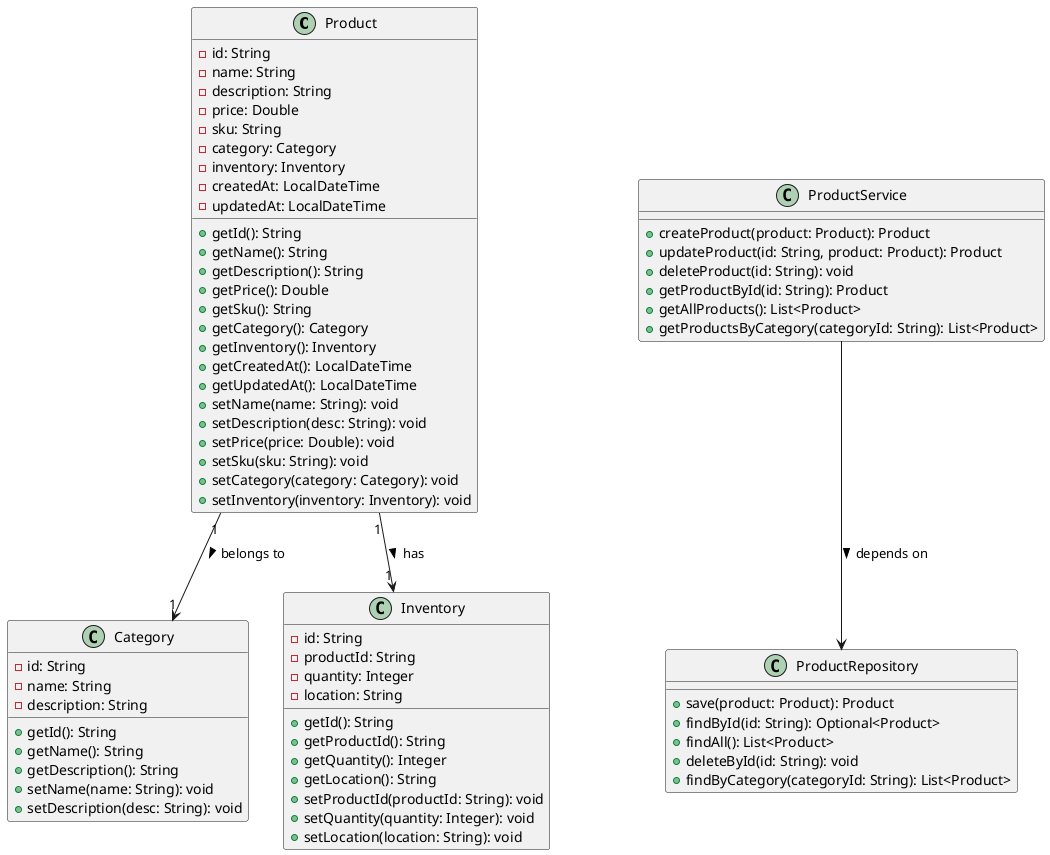 @startuml
' Define classes
class Product {
  - id: String
  - name: String
  - description: String
  - price: Double
  - sku: String
  - category: Category
  - inventory: Inventory
  - createdAt: LocalDateTime
  - updatedAt: LocalDateTime
  + getId(): String
  + getName(): String
  + getDescription(): String
  + getPrice(): Double
  + getSku(): String
  + getCategory(): Category
  + getInventory(): Inventory
  + getCreatedAt(): LocalDateTime
  + getUpdatedAt(): LocalDateTime
  + setName(name: String): void
  + setDescription(desc: String): void
  + setPrice(price: Double): void
  + setSku(sku: String): void
  + setCategory(category: Category): void
  + setInventory(inventory: Inventory): void
}

class Category {
  - id: String
  - name: String
  - description: String
  + getId(): String
  + getName(): String
  + getDescription(): String
  + setName(name: String): void
  + setDescription(desc: String): void
}

class Inventory {
  - id: String
  - productId: String
  - quantity: Integer
  - location: String
  + getId(): String
  + getProductId(): String
  + getQuantity(): Integer
  + getLocation(): String
  + setProductId(productId: String): void
  + setQuantity(quantity: Integer): void
  + setLocation(location: String): void
}

class ProductService {
  + createProduct(product: Product): Product
  + updateProduct(id: String, product: Product): Product
  + deleteProduct(id: String): void
  + getProductById(id: String): Product
  + getAllProducts(): List<Product>
  + getProductsByCategory(categoryId: String): List<Product>
}

class ProductRepository {
  + save(product: Product): Product
  + findById(id: String): Optional<Product>
  + findAll(): List<Product>
  + deleteById(id: String): void
  + findByCategory(categoryId: String): List<Product>
}

' Define relationships
Product "1" --> "1" Inventory : has >
Product "1" --> "1" Category : belongs to >
ProductService --> ProductRepository : depends on >

@enduml